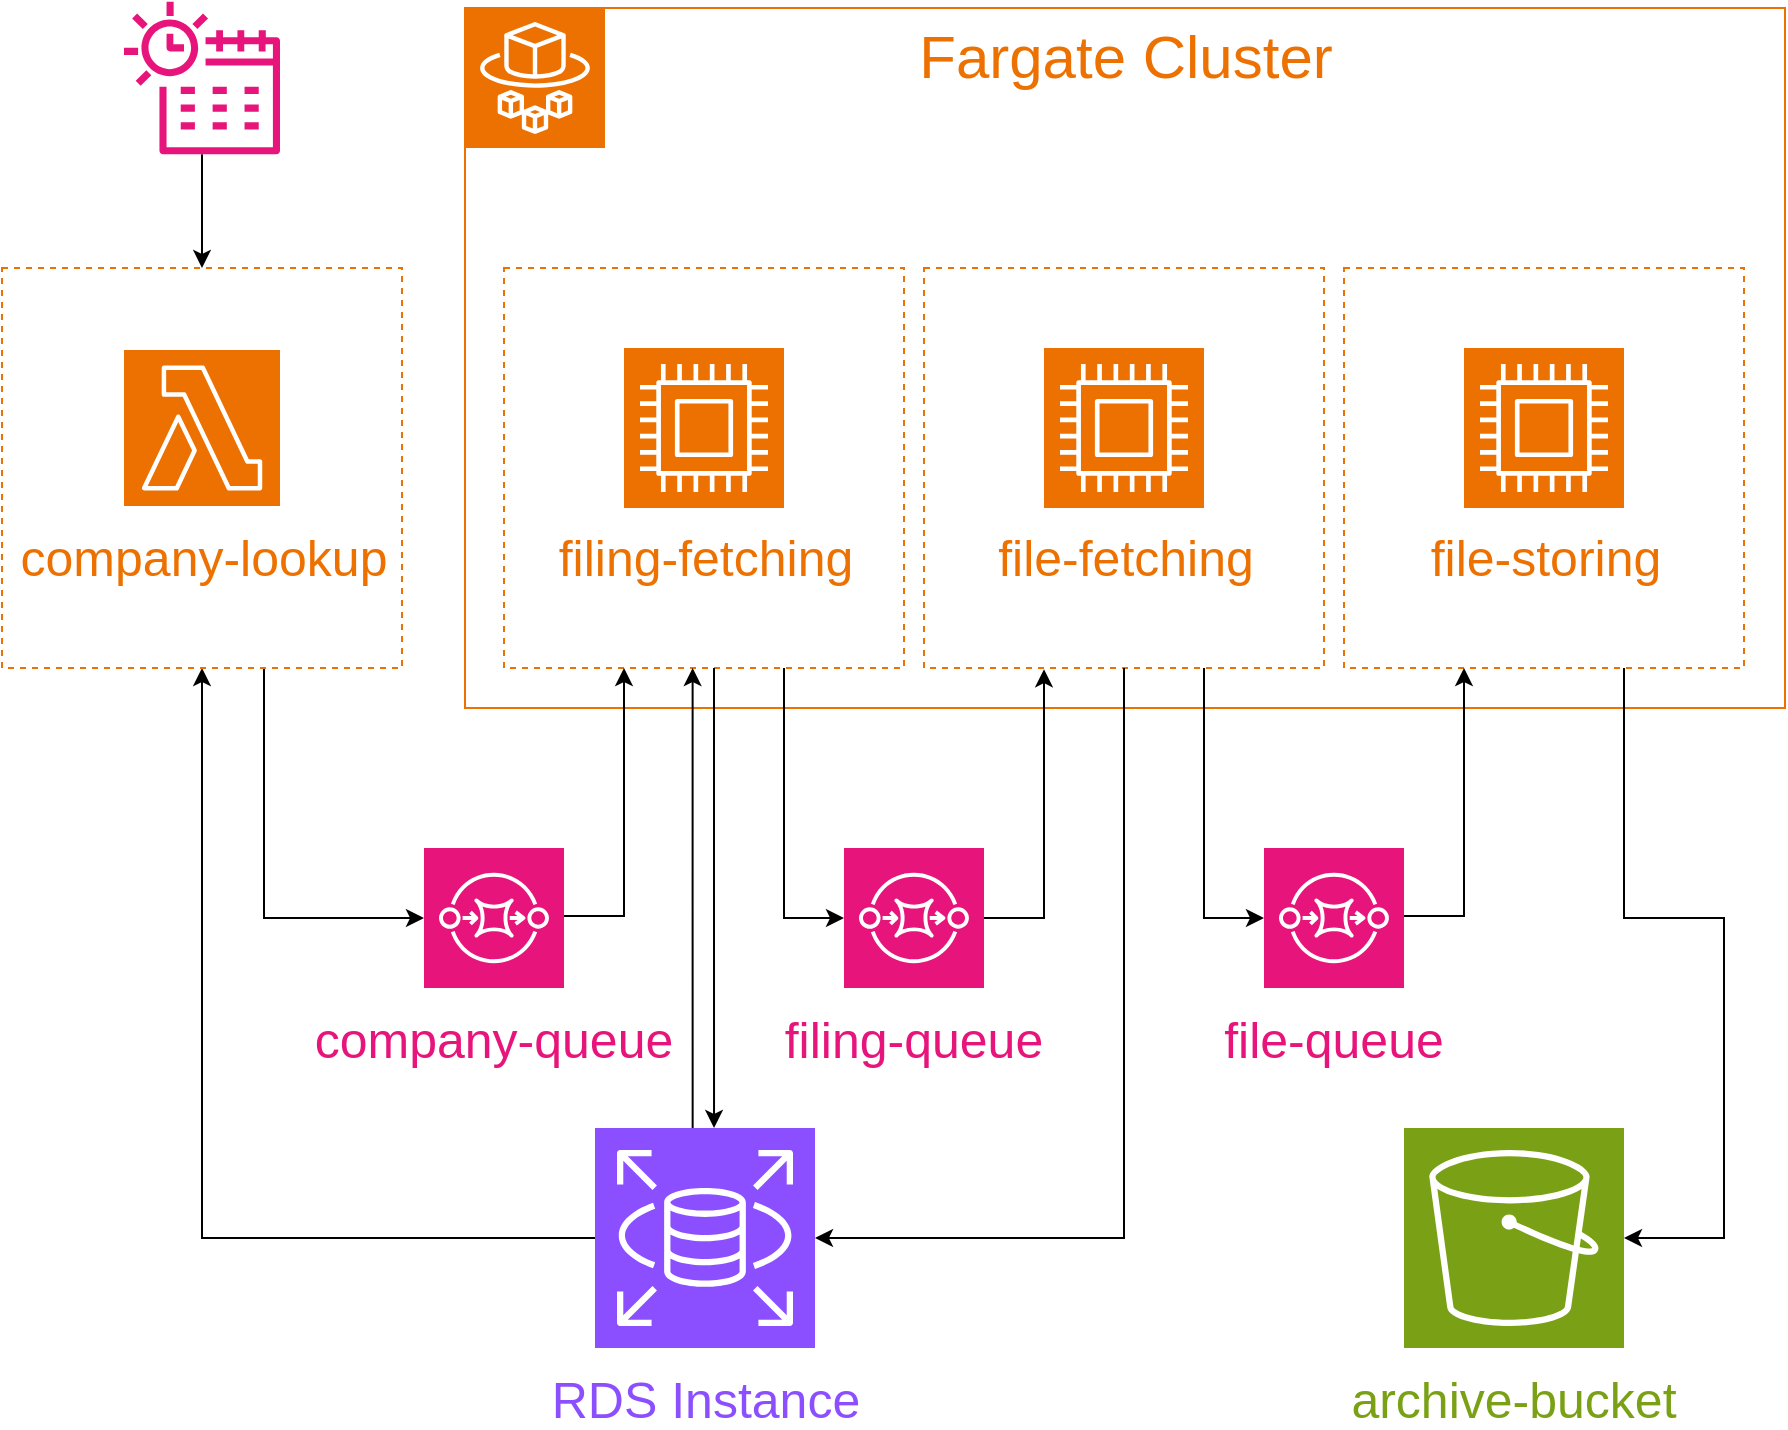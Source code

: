 <mxfile version="22.1.11" type="device">
  <diagram name="Page-1" id="eHsLPkFVDNrUPxK6cz9-">
    <mxGraphModel dx="2280" dy="777" grid="1" gridSize="10" guides="1" tooltips="1" connect="1" arrows="1" fold="1" page="1" pageScale="1" pageWidth="850" pageHeight="1100" math="0" shadow="0">
      <root>
        <mxCell id="0" />
        <mxCell id="1" parent="0" />
        <mxCell id="v2OpfHXsJeNmWpDcUyh1-80" style="edgeStyle=orthogonalEdgeStyle;rounded=0;orthogonalLoop=1;jettySize=auto;html=1;entryX=0.5;entryY=1;entryDx=0;entryDy=0;" edge="1" parent="1" source="v2OpfHXsJeNmWpDcUyh1-74" target="v2OpfHXsJeNmWpDcUyh1-33">
          <mxGeometry relative="1" as="geometry" />
        </mxCell>
        <mxCell id="v2OpfHXsJeNmWpDcUyh1-74" value="" style="sketch=0;points=[[0,0,0],[0.25,0,0],[0.5,0,0],[0.75,0,0],[1,0,0],[0,1,0],[0.25,1,0],[0.5,1,0],[0.75,1,0],[1,1,0],[0,0.25,0],[0,0.5,0],[0,0.75,0],[1,0.25,0],[1,0.5,0],[1,0.75,0]];outlineConnect=0;fontColor=#232F3E;fillColor=#8C4FFF;strokeColor=#ffffff;dashed=0;verticalLabelPosition=bottom;verticalAlign=top;align=center;html=1;fontSize=12;fontStyle=0;aspect=fixed;shape=mxgraph.aws4.resourceIcon;resIcon=mxgraph.aws4.rds;" vertex="1" parent="1">
          <mxGeometry x="155.5" y="830" width="110" height="110" as="geometry" />
        </mxCell>
        <mxCell id="v2OpfHXsJeNmWpDcUyh1-53" value="Fargate Cluster" style="fillColor=none;strokeColor=#ED7100;verticalAlign=top;fontStyle=0;fontColor=#ED7100;whiteSpace=wrap;html=1;fontSize=30;" vertex="1" parent="1">
          <mxGeometry x="90.5" y="270" width="660" height="350" as="geometry" />
        </mxCell>
        <mxCell id="v2OpfHXsJeNmWpDcUyh1-26" value="" style="sketch=0;points=[[0,0,0],[0.25,0,0],[0.5,0,0],[0.75,0,0],[1,0,0],[0,1,0],[0.25,1,0],[0.5,1,0],[0.75,1,0],[1,1,0],[0,0.25,0],[0,0.5,0],[0,0.75,0],[1,0.25,0],[1,0.5,0],[1,0.75,0]];outlineConnect=0;fontColor=#232F3E;fillColor=#E7157B;strokeColor=#ffffff;dashed=0;verticalLabelPosition=bottom;verticalAlign=top;align=center;html=1;fontSize=12;fontStyle=0;aspect=fixed;shape=mxgraph.aws4.resourceIcon;resIcon=mxgraph.aws4.sqs;" vertex="1" parent="1">
          <mxGeometry x="490" y="690" width="70" height="70" as="geometry" />
        </mxCell>
        <mxCell id="v2OpfHXsJeNmWpDcUyh1-27" value="" style="sketch=0;points=[[0,0,0],[0.25,0,0],[0.5,0,0],[0.75,0,0],[1,0,0],[0,1,0],[0.25,1,0],[0.5,1,0],[0.75,1,0],[1,1,0],[0,0.25,0],[0,0.5,0],[0,0.75,0],[1,0.25,0],[1,0.5,0],[1,0.75,0]];outlineConnect=0;fontColor=#232F3E;fillColor=#E7157B;strokeColor=#ffffff;dashed=0;verticalLabelPosition=bottom;verticalAlign=top;align=center;html=1;fontSize=12;fontStyle=0;aspect=fixed;shape=mxgraph.aws4.resourceIcon;resIcon=mxgraph.aws4.sqs;" vertex="1" parent="1">
          <mxGeometry x="70" y="690" width="70" height="70" as="geometry" />
        </mxCell>
        <mxCell id="v2OpfHXsJeNmWpDcUyh1-59" style="edgeStyle=orthogonalEdgeStyle;rounded=0;orthogonalLoop=1;jettySize=auto;html=1;entryX=0.3;entryY=1.003;entryDx=0;entryDy=0;entryPerimeter=0;" edge="1" parent="1" source="v2OpfHXsJeNmWpDcUyh1-28" target="v2OpfHXsJeNmWpDcUyh1-42">
          <mxGeometry relative="1" as="geometry">
            <mxPoint x="380" y="610" as="targetPoint" />
            <Array as="points">
              <mxPoint x="380" y="725" />
            </Array>
          </mxGeometry>
        </mxCell>
        <mxCell id="v2OpfHXsJeNmWpDcUyh1-28" value="" style="sketch=0;points=[[0,0,0],[0.25,0,0],[0.5,0,0],[0.75,0,0],[1,0,0],[0,1,0],[0.25,1,0],[0.5,1,0],[0.75,1,0],[1,1,0],[0,0.25,0],[0,0.5,0],[0,0.75,0],[1,0.25,0],[1,0.5,0],[1,0.75,0]];outlineConnect=0;fontColor=#232F3E;fillColor=#E7157B;strokeColor=#ffffff;dashed=0;verticalLabelPosition=bottom;verticalAlign=top;align=center;html=1;fontSize=12;fontStyle=0;aspect=fixed;shape=mxgraph.aws4.resourceIcon;resIcon=mxgraph.aws4.sqs;" vertex="1" parent="1">
          <mxGeometry x="280" y="690" width="70" height="70" as="geometry" />
        </mxCell>
        <mxCell id="v2OpfHXsJeNmWpDcUyh1-48" value="" style="group" vertex="1" connectable="0" parent="1">
          <mxGeometry x="110" y="400" width="201" height="200" as="geometry" />
        </mxCell>
        <mxCell id="v2OpfHXsJeNmWpDcUyh1-41" value="" style="fillColor=none;strokeColor=#ED7100;dashed=1;verticalAlign=top;fontStyle=0;fontColor=#ED7100;whiteSpace=wrap;html=1;container=0;" vertex="1" parent="v2OpfHXsJeNmWpDcUyh1-48">
          <mxGeometry width="200" height="200" as="geometry" />
        </mxCell>
        <mxCell id="v2OpfHXsJeNmWpDcUyh1-10" value="" style="sketch=0;points=[[0,0,0],[0.25,0,0],[0.5,0,0],[0.75,0,0],[1,0,0],[0,1,0],[0.25,1,0],[0.5,1,0],[0.75,1,0],[1,1,0],[0,0.25,0],[0,0.5,0],[0,0.75,0],[1,0.25,0],[1,0.5,0],[1,0.75,0]];outlineConnect=0;fontColor=#232F3E;fillColor=#ED7100;strokeColor=#ffffff;dashed=0;verticalLabelPosition=bottom;verticalAlign=top;align=center;html=1;fontSize=12;fontStyle=0;aspect=fixed;shape=mxgraph.aws4.resourceIcon;resIcon=mxgraph.aws4.compute;container=0;" vertex="1" parent="v2OpfHXsJeNmWpDcUyh1-48">
          <mxGeometry x="60" y="40" width="80" height="80" as="geometry" />
        </mxCell>
        <mxCell id="v2OpfHXsJeNmWpDcUyh1-40" value="filing-fetching" style="text;html=1;strokeColor=none;fillColor=none;align=center;verticalAlign=middle;whiteSpace=wrap;rounded=0;fontSize=25;fontColor=#ED7100;container=0;" vertex="1" parent="v2OpfHXsJeNmWpDcUyh1-48">
          <mxGeometry x="1" y="129" width="200" height="30" as="geometry" />
        </mxCell>
        <mxCell id="v2OpfHXsJeNmWpDcUyh1-49" value="" style="group" vertex="1" connectable="0" parent="1">
          <mxGeometry x="320" y="400" width="201" height="200" as="geometry" />
        </mxCell>
        <mxCell id="v2OpfHXsJeNmWpDcUyh1-42" value="" style="fillColor=none;strokeColor=#ED7100;dashed=1;verticalAlign=top;fontStyle=0;fontColor=#ED7100;whiteSpace=wrap;html=1;container=0;" vertex="1" parent="v2OpfHXsJeNmWpDcUyh1-49">
          <mxGeometry width="200" height="200" as="geometry" />
        </mxCell>
        <mxCell id="v2OpfHXsJeNmWpDcUyh1-43" value="" style="sketch=0;points=[[0,0,0],[0.25,0,0],[0.5,0,0],[0.75,0,0],[1,0,0],[0,1,0],[0.25,1,0],[0.5,1,0],[0.75,1,0],[1,1,0],[0,0.25,0],[0,0.5,0],[0,0.75,0],[1,0.25,0],[1,0.5,0],[1,0.75,0]];outlineConnect=0;fontColor=#232F3E;fillColor=#ED7100;strokeColor=#ffffff;dashed=0;verticalLabelPosition=bottom;verticalAlign=top;align=center;html=1;fontSize=12;fontStyle=0;aspect=fixed;shape=mxgraph.aws4.resourceIcon;resIcon=mxgraph.aws4.compute;container=0;" vertex="1" parent="v2OpfHXsJeNmWpDcUyh1-49">
          <mxGeometry x="60" y="40" width="80" height="80" as="geometry" />
        </mxCell>
        <mxCell id="v2OpfHXsJeNmWpDcUyh1-44" value="file-fetching" style="text;html=1;strokeColor=none;fillColor=none;align=center;verticalAlign=middle;whiteSpace=wrap;rounded=0;fontSize=25;fontColor=#ED7100;container=0;" vertex="1" parent="v2OpfHXsJeNmWpDcUyh1-49">
          <mxGeometry x="1" y="129" width="200" height="30" as="geometry" />
        </mxCell>
        <mxCell id="v2OpfHXsJeNmWpDcUyh1-50" value="" style="group" vertex="1" connectable="0" parent="1">
          <mxGeometry x="530" y="400" width="201" height="200" as="geometry" />
        </mxCell>
        <mxCell id="v2OpfHXsJeNmWpDcUyh1-45" value="" style="fillColor=none;strokeColor=#ED7100;dashed=1;verticalAlign=top;fontStyle=0;fontColor=#ED7100;whiteSpace=wrap;html=1;container=0;" vertex="1" parent="v2OpfHXsJeNmWpDcUyh1-50">
          <mxGeometry width="200" height="200" as="geometry" />
        </mxCell>
        <mxCell id="v2OpfHXsJeNmWpDcUyh1-46" value="" style="sketch=0;points=[[0,0,0],[0.25,0,0],[0.5,0,0],[0.75,0,0],[1,0,0],[0,1,0],[0.25,1,0],[0.5,1,0],[0.75,1,0],[1,1,0],[0,0.25,0],[0,0.5,0],[0,0.75,0],[1,0.25,0],[1,0.5,0],[1,0.75,0]];outlineConnect=0;fontColor=#232F3E;fillColor=#ED7100;strokeColor=#ffffff;dashed=0;verticalLabelPosition=bottom;verticalAlign=top;align=center;html=1;fontSize=12;fontStyle=0;aspect=fixed;shape=mxgraph.aws4.resourceIcon;resIcon=mxgraph.aws4.compute;container=0;" vertex="1" parent="v2OpfHXsJeNmWpDcUyh1-50">
          <mxGeometry x="60" y="40" width="80" height="80" as="geometry" />
        </mxCell>
        <mxCell id="v2OpfHXsJeNmWpDcUyh1-47" value="file-storing" style="text;html=1;strokeColor=none;fillColor=none;align=center;verticalAlign=middle;whiteSpace=wrap;rounded=0;fontSize=25;fontColor=#ED7100;container=0;" vertex="1" parent="v2OpfHXsJeNmWpDcUyh1-50">
          <mxGeometry x="1" y="129" width="200" height="30" as="geometry" />
        </mxCell>
        <mxCell id="v2OpfHXsJeNmWpDcUyh1-51" value="" style="sketch=0;points=[[0,0,0],[0.25,0,0],[0.5,0,0],[0.75,0,0],[1,0,0],[0,1,0],[0.25,1,0],[0.5,1,0],[0.75,1,0],[1,1,0],[0,0.25,0],[0,0.5,0],[0,0.75,0],[1,0.25,0],[1,0.5,0],[1,0.75,0]];outlineConnect=0;fontColor=#232F3E;fillColor=#ED7100;strokeColor=#ffffff;dashed=0;verticalLabelPosition=bottom;verticalAlign=top;align=center;html=1;fontSize=12;fontStyle=0;aspect=fixed;shape=mxgraph.aws4.resourceIcon;resIcon=mxgraph.aws4.fargate;" vertex="1" parent="1">
          <mxGeometry x="90.5" y="270" width="70" height="70" as="geometry" />
        </mxCell>
        <mxCell id="v2OpfHXsJeNmWpDcUyh1-61" style="edgeStyle=orthogonalEdgeStyle;rounded=0;orthogonalLoop=1;jettySize=auto;html=1;exitX=0;exitY=0.5;exitDx=0;exitDy=0;exitPerimeter=0;endArrow=none;endFill=0;startArrow=classic;startFill=1;" edge="1" parent="1">
          <mxGeometry relative="1" as="geometry">
            <mxPoint x="490" y="725" as="sourcePoint" />
            <mxPoint x="460" y="600" as="targetPoint" />
            <Array as="points">
              <mxPoint x="460" y="725" />
              <mxPoint x="460" y="600" />
            </Array>
          </mxGeometry>
        </mxCell>
        <mxCell id="v2OpfHXsJeNmWpDcUyh1-63" style="edgeStyle=orthogonalEdgeStyle;rounded=0;orthogonalLoop=1;jettySize=auto;html=1;" edge="1" parent="1">
          <mxGeometry relative="1" as="geometry">
            <mxPoint x="560" y="724" as="sourcePoint" />
            <mxPoint x="590" y="600" as="targetPoint" />
            <Array as="points">
              <mxPoint x="590" y="724" />
              <mxPoint x="590" y="600" />
            </Array>
          </mxGeometry>
        </mxCell>
        <mxCell id="v2OpfHXsJeNmWpDcUyh1-64" value="company-queue" style="text;html=1;strokeColor=none;fillColor=none;align=center;verticalAlign=middle;whiteSpace=wrap;rounded=0;fontSize=25;fontColor=#E7157B;container=0;" vertex="1" parent="1">
          <mxGeometry x="5" y="770" width="200" height="30" as="geometry" />
        </mxCell>
        <mxCell id="v2OpfHXsJeNmWpDcUyh1-65" value="filing-queue" style="text;html=1;strokeColor=none;fillColor=none;align=center;verticalAlign=middle;whiteSpace=wrap;rounded=0;fontSize=25;fontColor=#E7157B;container=0;" vertex="1" parent="1">
          <mxGeometry x="215" y="770" width="200" height="30" as="geometry" />
        </mxCell>
        <mxCell id="v2OpfHXsJeNmWpDcUyh1-66" value="file-queue" style="text;html=1;strokeColor=none;fillColor=none;align=center;verticalAlign=middle;whiteSpace=wrap;rounded=0;fontSize=25;fontColor=#E7157B;container=0;" vertex="1" parent="1">
          <mxGeometry x="425" y="770" width="200" height="30" as="geometry" />
        </mxCell>
        <mxCell id="v2OpfHXsJeNmWpDcUyh1-69" style="edgeStyle=orthogonalEdgeStyle;rounded=0;orthogonalLoop=1;jettySize=auto;html=1;entryX=0.5;entryY=0;entryDx=0;entryDy=0;" edge="1" parent="1" source="v2OpfHXsJeNmWpDcUyh1-67" target="v2OpfHXsJeNmWpDcUyh1-33">
          <mxGeometry relative="1" as="geometry" />
        </mxCell>
        <mxCell id="v2OpfHXsJeNmWpDcUyh1-67" value="" style="sketch=0;outlineConnect=0;fontColor=#232F3E;gradientColor=none;fillColor=#E7157B;strokeColor=none;dashed=0;verticalLabelPosition=bottom;verticalAlign=top;align=center;html=1;fontSize=12;fontStyle=0;aspect=fixed;pointerEvents=1;shape=mxgraph.aws4.eventbridge_scheduler;" vertex="1" parent="1">
          <mxGeometry x="-80" y="266" width="78" height="78" as="geometry" />
        </mxCell>
        <mxCell id="v2OpfHXsJeNmWpDcUyh1-70" value="" style="sketch=0;points=[[0,0,0],[0.25,0,0],[0.5,0,0],[0.75,0,0],[1,0,0],[0,1,0],[0.25,1,0],[0.5,1,0],[0.75,1,0],[1,1,0],[0,0.25,0],[0,0.5,0],[0,0.75,0],[1,0.25,0],[1,0.5,0],[1,0.75,0]];outlineConnect=0;fontColor=#232F3E;fillColor=#7AA116;strokeColor=#ffffff;dashed=0;verticalLabelPosition=bottom;verticalAlign=top;align=center;html=1;fontSize=12;fontStyle=0;aspect=fixed;shape=mxgraph.aws4.resourceIcon;resIcon=mxgraph.aws4.s3;" vertex="1" parent="1">
          <mxGeometry x="560" y="830" width="110" height="110" as="geometry" />
        </mxCell>
        <mxCell id="v2OpfHXsJeNmWpDcUyh1-71" style="edgeStyle=orthogonalEdgeStyle;rounded=0;orthogonalLoop=1;jettySize=auto;html=1;endArrow=none;endFill=0;startArrow=classic;startFill=1;" edge="1" parent="1" source="v2OpfHXsJeNmWpDcUyh1-70">
          <mxGeometry relative="1" as="geometry">
            <mxPoint x="680" y="890" as="sourcePoint" />
            <mxPoint x="670" y="600" as="targetPoint" />
            <Array as="points">
              <mxPoint x="720" y="885" />
              <mxPoint x="720" y="725" />
              <mxPoint x="670" y="725" />
              <mxPoint x="670" y="600" />
            </Array>
          </mxGeometry>
        </mxCell>
        <mxCell id="v2OpfHXsJeNmWpDcUyh1-72" value="archive-bucket" style="text;html=1;strokeColor=none;fillColor=none;align=center;verticalAlign=middle;whiteSpace=wrap;rounded=0;fontSize=25;fontColor=#7AA116;container=0;" vertex="1" parent="1">
          <mxGeometry x="515" y="950" width="200" height="30" as="geometry" />
        </mxCell>
        <mxCell id="v2OpfHXsJeNmWpDcUyh1-73" style="edgeStyle=orthogonalEdgeStyle;rounded=0;orthogonalLoop=1;jettySize=auto;html=1;exitX=0;exitY=0.5;exitDx=0;exitDy=0;exitPerimeter=0;endArrow=none;endFill=0;startArrow=classic;startFill=1;" edge="1" parent="1">
          <mxGeometry relative="1" as="geometry">
            <mxPoint x="70" y="725" as="sourcePoint" />
            <mxPoint x="-10" y="600" as="targetPoint" />
            <Array as="points">
              <mxPoint x="-10" y="725" />
              <mxPoint x="-10" y="600" />
            </Array>
          </mxGeometry>
        </mxCell>
        <mxCell id="v2OpfHXsJeNmWpDcUyh1-37" value="" style="group" vertex="1" connectable="0" parent="1">
          <mxGeometry x="-140" y="441" width="200" height="159" as="geometry" />
        </mxCell>
        <mxCell id="v2OpfHXsJeNmWpDcUyh1-36" value="" style="sketch=0;points=[[0,0,0],[0.25,0,0],[0.5,0,0],[0.75,0,0],[1,0,0],[0,1,0],[0.25,1,0],[0.5,1,0],[0.75,1,0],[1,1,0],[0,0.25,0],[0,0.5,0],[0,0.75,0],[1,0.25,0],[1,0.5,0],[1,0.75,0]];outlineConnect=0;fontColor=#232F3E;fillColor=#ED7100;strokeColor=#ffffff;dashed=0;verticalLabelPosition=bottom;verticalAlign=top;align=center;html=1;fontSize=12;fontStyle=0;aspect=fixed;shape=mxgraph.aws4.resourceIcon;resIcon=mxgraph.aws4.lambda;" vertex="1" parent="v2OpfHXsJeNmWpDcUyh1-37">
          <mxGeometry x="60" width="78" height="78" as="geometry" />
        </mxCell>
        <mxCell id="v2OpfHXsJeNmWpDcUyh1-34" value="company-lookup" style="text;html=1;strokeColor=none;fillColor=none;align=center;verticalAlign=middle;whiteSpace=wrap;rounded=0;fontSize=25;fontColor=#ED7100;container=0;" vertex="1" parent="v2OpfHXsJeNmWpDcUyh1-37">
          <mxGeometry y="88" width="200" height="30" as="geometry" />
        </mxCell>
        <mxCell id="v2OpfHXsJeNmWpDcUyh1-33" value="" style="fillColor=none;strokeColor=#ED7100;dashed=1;verticalAlign=top;fontStyle=0;fontColor=#ED7100;whiteSpace=wrap;html=1;container=0;" vertex="1" parent="v2OpfHXsJeNmWpDcUyh1-37">
          <mxGeometry x="-1" y="-41" width="200" height="200" as="geometry" />
        </mxCell>
        <mxCell id="v2OpfHXsJeNmWpDcUyh1-77" value="RDS Instance" style="text;html=1;strokeColor=none;fillColor=none;align=center;verticalAlign=middle;whiteSpace=wrap;rounded=0;fontSize=25;fontColor=#8C4FFF;container=0;" vertex="1" parent="1">
          <mxGeometry x="110.5" y="950" width="200" height="30" as="geometry" />
        </mxCell>
        <mxCell id="v2OpfHXsJeNmWpDcUyh1-78" style="edgeStyle=orthogonalEdgeStyle;rounded=0;orthogonalLoop=1;jettySize=auto;html=1;entryX=0.5;entryY=0;entryDx=0;entryDy=0;entryPerimeter=0;" edge="1" parent="1">
          <mxGeometry relative="1" as="geometry">
            <mxPoint x="215.003" y="600" as="sourcePoint" />
            <mxPoint x="215.02" y="830" as="targetPoint" />
            <Array as="points">
              <mxPoint x="214.52" y="715" />
            </Array>
          </mxGeometry>
        </mxCell>
        <mxCell id="v2OpfHXsJeNmWpDcUyh1-79" style="edgeStyle=orthogonalEdgeStyle;rounded=0;orthogonalLoop=1;jettySize=auto;html=1;entryX=0.5;entryY=0;entryDx=0;entryDy=0;entryPerimeter=0;endArrow=none;endFill=0;startArrow=classic;startFill=1;" edge="1" parent="1">
          <mxGeometry relative="1" as="geometry">
            <mxPoint x="204.313" y="600" as="sourcePoint" />
            <mxPoint x="204.33" y="830" as="targetPoint" />
            <Array as="points">
              <mxPoint x="203.83" y="715" />
            </Array>
          </mxGeometry>
        </mxCell>
        <mxCell id="v2OpfHXsJeNmWpDcUyh1-81" style="edgeStyle=orthogonalEdgeStyle;rounded=0;orthogonalLoop=1;jettySize=auto;html=1;entryX=1;entryY=0.5;entryDx=0;entryDy=0;entryPerimeter=0;exitX=0.5;exitY=1;exitDx=0;exitDy=0;" edge="1" parent="1" source="v2OpfHXsJeNmWpDcUyh1-42" target="v2OpfHXsJeNmWpDcUyh1-74">
          <mxGeometry relative="1" as="geometry">
            <Array as="points">
              <mxPoint x="420" y="885" />
            </Array>
          </mxGeometry>
        </mxCell>
        <mxCell id="v2OpfHXsJeNmWpDcUyh1-82" style="edgeStyle=orthogonalEdgeStyle;rounded=0;orthogonalLoop=1;jettySize=auto;html=1;entryX=0.3;entryY=1.003;entryDx=0;entryDy=0;entryPerimeter=0;" edge="1" parent="1">
          <mxGeometry relative="1" as="geometry">
            <mxPoint x="140" y="724" as="sourcePoint" />
            <mxPoint x="170" y="600" as="targetPoint" />
            <Array as="points">
              <mxPoint x="170" y="724" />
            </Array>
          </mxGeometry>
        </mxCell>
        <mxCell id="v2OpfHXsJeNmWpDcUyh1-83" style="edgeStyle=orthogonalEdgeStyle;rounded=0;orthogonalLoop=1;jettySize=auto;html=1;exitX=0;exitY=0.5;exitDx=0;exitDy=0;exitPerimeter=0;endArrow=none;endFill=0;startArrow=classic;startFill=1;" edge="1" parent="1">
          <mxGeometry relative="1" as="geometry">
            <mxPoint x="280" y="725" as="sourcePoint" />
            <mxPoint x="250" y="600" as="targetPoint" />
            <Array as="points">
              <mxPoint x="250" y="725" />
              <mxPoint x="250" y="600" />
            </Array>
          </mxGeometry>
        </mxCell>
      </root>
    </mxGraphModel>
  </diagram>
</mxfile>
